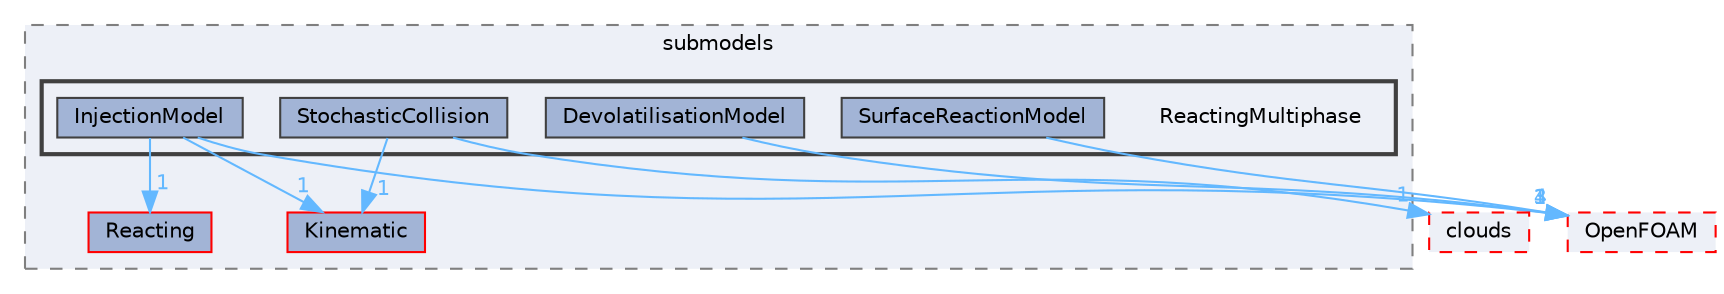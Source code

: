 digraph "src/lagrangian/intermediate/submodels/ReactingMultiphase"
{
 // LATEX_PDF_SIZE
  bgcolor="transparent";
  edge [fontname=Helvetica,fontsize=10,labelfontname=Helvetica,labelfontsize=10];
  node [fontname=Helvetica,fontsize=10,shape=box,height=0.2,width=0.4];
  compound=true
  subgraph clusterdir_825de5f87f0ef3ae7d76ccd6a5458244 {
    graph [ bgcolor="#edf0f7", pencolor="grey50", label="submodels", fontname=Helvetica,fontsize=10 style="filled,dashed", URL="dir_825de5f87f0ef3ae7d76ccd6a5458244.html",tooltip=""]
  dir_280ce042c33ce1e00a1fb89491254772 [label="Kinematic", fillcolor="#a2b4d6", color="red", style="filled", URL="dir_280ce042c33ce1e00a1fb89491254772.html",tooltip=""];
  dir_32fe46b8d3399a01c9ad390919e91809 [label="Reacting", fillcolor="#a2b4d6", color="red", style="filled", URL="dir_32fe46b8d3399a01c9ad390919e91809.html",tooltip=""];
  subgraph clusterdir_d333e36c7ce13a9450f826e417b6349d {
    graph [ bgcolor="#edf0f7", pencolor="grey25", label="", fontname=Helvetica,fontsize=10 style="filled,bold", URL="dir_d333e36c7ce13a9450f826e417b6349d.html",tooltip=""]
    dir_d333e36c7ce13a9450f826e417b6349d [shape=plaintext, label="ReactingMultiphase"];
  dir_db9260c5dad72bb471696c19b33384c3 [label="DevolatilisationModel", fillcolor="#a2b4d6", color="grey25", style="filled", URL="dir_db9260c5dad72bb471696c19b33384c3.html",tooltip=""];
  dir_adf65cd435470939825c0790565c43b9 [label="InjectionModel", fillcolor="#a2b4d6", color="grey25", style="filled", URL="dir_adf65cd435470939825c0790565c43b9.html",tooltip=""];
  dir_27b24386216f86dd240f0a86ae1a3a0c [label="StochasticCollision", fillcolor="#a2b4d6", color="grey25", style="filled", URL="dir_27b24386216f86dd240f0a86ae1a3a0c.html",tooltip=""];
  dir_4e23b1bba467102987a015a625bcb2e0 [label="SurfaceReactionModel", fillcolor="#a2b4d6", color="grey25", style="filled", URL="dir_4e23b1bba467102987a015a625bcb2e0.html",tooltip=""];
  }
  }
  dir_c5473ff19b20e6ec4dfe5c310b3778a8 [label="OpenFOAM", fillcolor="#edf0f7", color="red", style="filled,dashed", URL="dir_c5473ff19b20e6ec4dfe5c310b3778a8.html",tooltip=""];
  dir_bdd630a78c14e3d279a2564e7964fc69 [label="clouds", fillcolor="#edf0f7", color="red", style="filled,dashed", URL="dir_bdd630a78c14e3d279a2564e7964fc69.html",tooltip=""];
  dir_db9260c5dad72bb471696c19b33384c3->dir_c5473ff19b20e6ec4dfe5c310b3778a8 [headlabel="3", labeldistance=1.5 headhref="dir_000902_002695.html" href="dir_000902_002695.html" color="steelblue1" fontcolor="steelblue1"];
  dir_adf65cd435470939825c0790565c43b9->dir_280ce042c33ce1e00a1fb89491254772 [headlabel="1", labeldistance=1.5 headhref="dir_001858_002016.html" href="dir_001858_002016.html" color="steelblue1" fontcolor="steelblue1"];
  dir_adf65cd435470939825c0790565c43b9->dir_32fe46b8d3399a01c9ad390919e91809 [headlabel="1", labeldistance=1.5 headhref="dir_001858_003209.html" href="dir_001858_003209.html" color="steelblue1" fontcolor="steelblue1"];
  dir_adf65cd435470939825c0790565c43b9->dir_c5473ff19b20e6ec4dfe5c310b3778a8 [headlabel="1", labeldistance=1.5 headhref="dir_001858_002695.html" href="dir_001858_002695.html" color="steelblue1" fontcolor="steelblue1"];
  dir_27b24386216f86dd240f0a86ae1a3a0c->dir_bdd630a78c14e3d279a2564e7964fc69 [headlabel="1", labeldistance=1.5 headhref="dir_003776_000508.html" href="dir_003776_000508.html" color="steelblue1" fontcolor="steelblue1"];
  dir_27b24386216f86dd240f0a86ae1a3a0c->dir_280ce042c33ce1e00a1fb89491254772 [headlabel="1", labeldistance=1.5 headhref="dir_003776_002016.html" href="dir_003776_002016.html" color="steelblue1" fontcolor="steelblue1"];
  dir_4e23b1bba467102987a015a625bcb2e0->dir_c5473ff19b20e6ec4dfe5c310b3778a8 [headlabel="4", labeldistance=1.5 headhref="dir_003867_002695.html" href="dir_003867_002695.html" color="steelblue1" fontcolor="steelblue1"];
}
